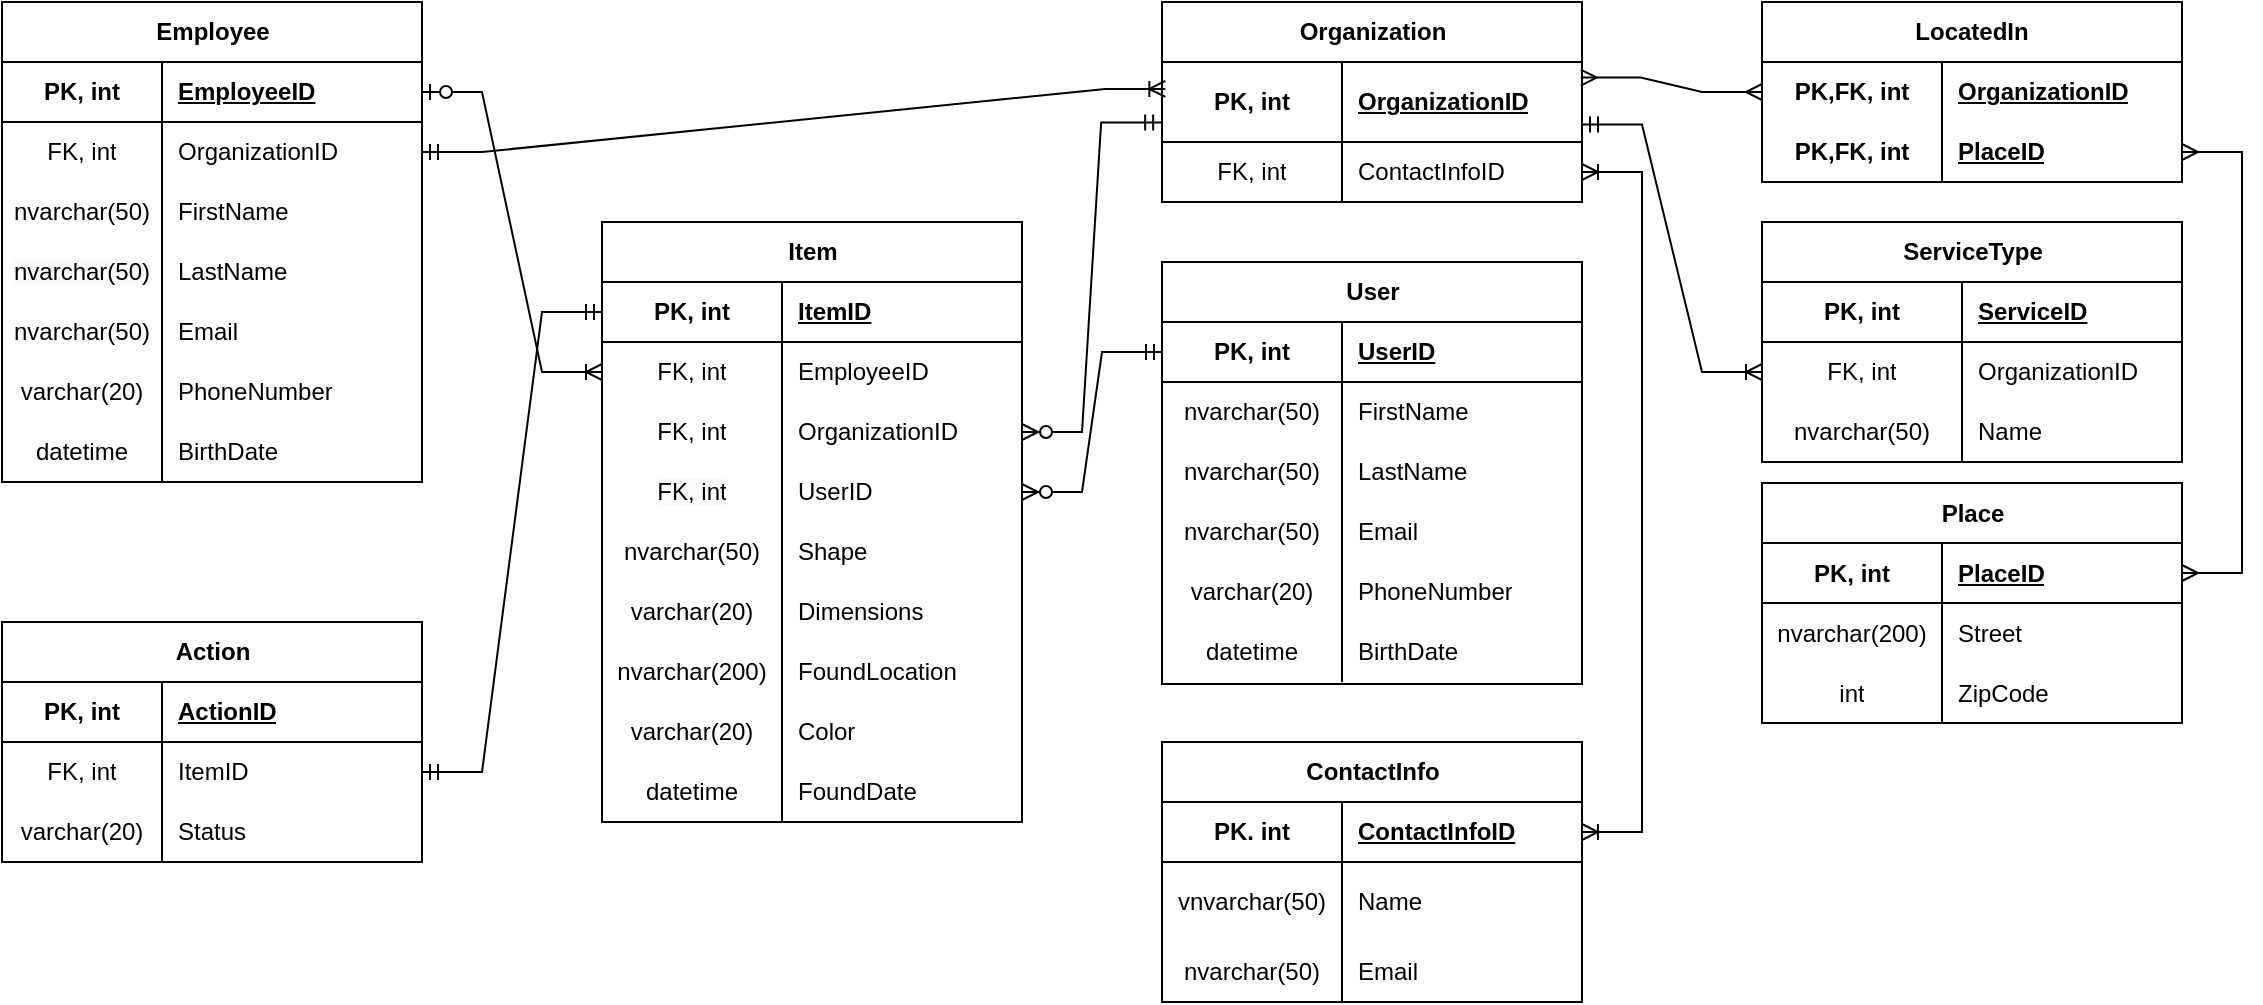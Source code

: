 <mxfile version="21.2.1" type="device">
  <diagram name="Page-1" id="Ue20mFvMjse9uV21sAbw">
    <mxGraphModel dx="1276" dy="614" grid="1" gridSize="10" guides="1" tooltips="1" connect="1" arrows="1" fold="1" page="1" pageScale="1" pageWidth="850" pageHeight="1100" math="0" shadow="0">
      <root>
        <mxCell id="0" />
        <mxCell id="1" parent="0" />
        <mxCell id="GK1M3SSGeQhj2WIBVa1E-157" value="Employee" style="shape=table;startSize=30;container=1;collapsible=1;childLayout=tableLayout;fixedRows=1;rowLines=0;fontStyle=1;align=center;resizeLast=1;html=1;" parent="1" vertex="1">
          <mxGeometry x="30" y="30" width="210" height="240" as="geometry" />
        </mxCell>
        <mxCell id="GK1M3SSGeQhj2WIBVa1E-158" value="" style="shape=tableRow;horizontal=0;startSize=0;swimlaneHead=0;swimlaneBody=0;fillColor=none;collapsible=0;dropTarget=0;points=[[0,0.5],[1,0.5]];portConstraint=eastwest;top=0;left=0;right=0;bottom=1;" parent="GK1M3SSGeQhj2WIBVa1E-157" vertex="1">
          <mxGeometry y="30" width="210" height="30" as="geometry" />
        </mxCell>
        <mxCell id="GK1M3SSGeQhj2WIBVa1E-159" value="PK, int" style="shape=partialRectangle;connectable=0;fillColor=none;top=0;left=0;bottom=0;right=0;fontStyle=1;overflow=hidden;whiteSpace=wrap;html=1;" parent="GK1M3SSGeQhj2WIBVa1E-158" vertex="1">
          <mxGeometry width="80" height="30" as="geometry">
            <mxRectangle width="80" height="30" as="alternateBounds" />
          </mxGeometry>
        </mxCell>
        <mxCell id="GK1M3SSGeQhj2WIBVa1E-160" value="EmployeeID" style="shape=partialRectangle;connectable=0;fillColor=none;top=0;left=0;bottom=0;right=0;align=left;spacingLeft=6;fontStyle=5;overflow=hidden;whiteSpace=wrap;html=1;" parent="GK1M3SSGeQhj2WIBVa1E-158" vertex="1">
          <mxGeometry x="80" width="130" height="30" as="geometry">
            <mxRectangle width="130" height="30" as="alternateBounds" />
          </mxGeometry>
        </mxCell>
        <mxCell id="GK1M3SSGeQhj2WIBVa1E-161" value="" style="shape=tableRow;horizontal=0;startSize=0;swimlaneHead=0;swimlaneBody=0;fillColor=none;collapsible=0;dropTarget=0;points=[[0,0.5],[1,0.5]];portConstraint=eastwest;top=0;left=0;right=0;bottom=0;" parent="GK1M3SSGeQhj2WIBVa1E-157" vertex="1">
          <mxGeometry y="60" width="210" height="30" as="geometry" />
        </mxCell>
        <mxCell id="GK1M3SSGeQhj2WIBVa1E-162" value="FK, int" style="shape=partialRectangle;connectable=0;fillColor=none;top=0;left=0;bottom=0;right=0;editable=1;overflow=hidden;whiteSpace=wrap;html=1;" parent="GK1M3SSGeQhj2WIBVa1E-161" vertex="1">
          <mxGeometry width="80" height="30" as="geometry">
            <mxRectangle width="80" height="30" as="alternateBounds" />
          </mxGeometry>
        </mxCell>
        <mxCell id="GK1M3SSGeQhj2WIBVa1E-163" value="OrganizationID" style="shape=partialRectangle;connectable=0;fillColor=none;top=0;left=0;bottom=0;right=0;align=left;spacingLeft=6;overflow=hidden;whiteSpace=wrap;html=1;" parent="GK1M3SSGeQhj2WIBVa1E-161" vertex="1">
          <mxGeometry x="80" width="130" height="30" as="geometry">
            <mxRectangle width="130" height="30" as="alternateBounds" />
          </mxGeometry>
        </mxCell>
        <mxCell id="GK1M3SSGeQhj2WIBVa1E-164" value="" style="shape=tableRow;horizontal=0;startSize=0;swimlaneHead=0;swimlaneBody=0;fillColor=none;collapsible=0;dropTarget=0;points=[[0,0.5],[1,0.5]];portConstraint=eastwest;top=0;left=0;right=0;bottom=0;" parent="GK1M3SSGeQhj2WIBVa1E-157" vertex="1">
          <mxGeometry y="90" width="210" height="30" as="geometry" />
        </mxCell>
        <mxCell id="GK1M3SSGeQhj2WIBVa1E-165" value="nvarchar(50)" style="shape=partialRectangle;connectable=0;fillColor=none;top=0;left=0;bottom=0;right=0;editable=1;overflow=hidden;whiteSpace=wrap;html=1;" parent="GK1M3SSGeQhj2WIBVa1E-164" vertex="1">
          <mxGeometry width="80" height="30" as="geometry">
            <mxRectangle width="80" height="30" as="alternateBounds" />
          </mxGeometry>
        </mxCell>
        <mxCell id="GK1M3SSGeQhj2WIBVa1E-166" value="FirstName" style="shape=partialRectangle;connectable=0;fillColor=none;top=0;left=0;bottom=0;right=0;align=left;spacingLeft=6;overflow=hidden;whiteSpace=wrap;html=1;" parent="GK1M3SSGeQhj2WIBVa1E-164" vertex="1">
          <mxGeometry x="80" width="130" height="30" as="geometry">
            <mxRectangle width="130" height="30" as="alternateBounds" />
          </mxGeometry>
        </mxCell>
        <mxCell id="GK1M3SSGeQhj2WIBVa1E-167" value="" style="shape=tableRow;horizontal=0;startSize=0;swimlaneHead=0;swimlaneBody=0;fillColor=none;collapsible=0;dropTarget=0;points=[[0,0.5],[1,0.5]];portConstraint=eastwest;top=0;left=0;right=0;bottom=0;" parent="GK1M3SSGeQhj2WIBVa1E-157" vertex="1">
          <mxGeometry y="120" width="210" height="30" as="geometry" />
        </mxCell>
        <mxCell id="GK1M3SSGeQhj2WIBVa1E-168" value="&lt;span style=&quot;color: rgb(0, 0, 0); font-family: Helvetica; font-size: 12px; font-style: normal; font-variant-ligatures: normal; font-variant-caps: normal; font-weight: 400; letter-spacing: normal; orphans: 2; text-align: center; text-indent: 0px; text-transform: none; widows: 2; word-spacing: 0px; -webkit-text-stroke-width: 0px; background-color: rgb(251, 251, 251); text-decoration-thickness: initial; text-decoration-style: initial; text-decoration-color: initial; float: none; display: inline !important;&quot;&gt;nvarchar(50)&lt;/span&gt;&lt;br&gt;" style="shape=partialRectangle;connectable=0;fillColor=none;top=0;left=0;bottom=0;right=0;editable=1;overflow=hidden;whiteSpace=wrap;html=1;" parent="GK1M3SSGeQhj2WIBVa1E-167" vertex="1">
          <mxGeometry width="80" height="30" as="geometry">
            <mxRectangle width="80" height="30" as="alternateBounds" />
          </mxGeometry>
        </mxCell>
        <mxCell id="GK1M3SSGeQhj2WIBVa1E-169" value="LastName" style="shape=partialRectangle;connectable=0;fillColor=none;top=0;left=0;bottom=0;right=0;align=left;spacingLeft=6;overflow=hidden;whiteSpace=wrap;html=1;" parent="GK1M3SSGeQhj2WIBVa1E-167" vertex="1">
          <mxGeometry x="80" width="130" height="30" as="geometry">
            <mxRectangle width="130" height="30" as="alternateBounds" />
          </mxGeometry>
        </mxCell>
        <mxCell id="GK1M3SSGeQhj2WIBVa1E-170" style="shape=tableRow;horizontal=0;startSize=0;swimlaneHead=0;swimlaneBody=0;fillColor=none;collapsible=0;dropTarget=0;points=[[0,0.5],[1,0.5]];portConstraint=eastwest;top=0;left=0;right=0;bottom=0;" parent="GK1M3SSGeQhj2WIBVa1E-157" vertex="1">
          <mxGeometry y="150" width="210" height="30" as="geometry" />
        </mxCell>
        <mxCell id="GK1M3SSGeQhj2WIBVa1E-171" value="nvarchar(50)" style="shape=partialRectangle;connectable=0;fillColor=none;top=0;left=0;bottom=0;right=0;editable=1;overflow=hidden;whiteSpace=wrap;html=1;" parent="GK1M3SSGeQhj2WIBVa1E-170" vertex="1">
          <mxGeometry width="80" height="30" as="geometry">
            <mxRectangle width="80" height="30" as="alternateBounds" />
          </mxGeometry>
        </mxCell>
        <mxCell id="GK1M3SSGeQhj2WIBVa1E-172" value="Email" style="shape=partialRectangle;connectable=0;fillColor=none;top=0;left=0;bottom=0;right=0;align=left;spacingLeft=6;overflow=hidden;whiteSpace=wrap;html=1;" parent="GK1M3SSGeQhj2WIBVa1E-170" vertex="1">
          <mxGeometry x="80" width="130" height="30" as="geometry">
            <mxRectangle width="130" height="30" as="alternateBounds" />
          </mxGeometry>
        </mxCell>
        <mxCell id="GK1M3SSGeQhj2WIBVa1E-174" style="shape=tableRow;horizontal=0;startSize=0;swimlaneHead=0;swimlaneBody=0;fillColor=none;collapsible=0;dropTarget=0;points=[[0,0.5],[1,0.5]];portConstraint=eastwest;top=0;left=0;right=0;bottom=0;" parent="GK1M3SSGeQhj2WIBVa1E-157" vertex="1">
          <mxGeometry y="180" width="210" height="30" as="geometry" />
        </mxCell>
        <mxCell id="GK1M3SSGeQhj2WIBVa1E-175" value="varchar(20)" style="shape=partialRectangle;connectable=0;fillColor=none;top=0;left=0;bottom=0;right=0;editable=1;overflow=hidden;whiteSpace=wrap;html=1;" parent="GK1M3SSGeQhj2WIBVa1E-174" vertex="1">
          <mxGeometry width="80" height="30" as="geometry">
            <mxRectangle width="80" height="30" as="alternateBounds" />
          </mxGeometry>
        </mxCell>
        <mxCell id="GK1M3SSGeQhj2WIBVa1E-176" value="PhoneNumber" style="shape=partialRectangle;connectable=0;fillColor=none;top=0;left=0;bottom=0;right=0;align=left;spacingLeft=6;overflow=hidden;whiteSpace=wrap;html=1;" parent="GK1M3SSGeQhj2WIBVa1E-174" vertex="1">
          <mxGeometry x="80" width="130" height="30" as="geometry">
            <mxRectangle width="130" height="30" as="alternateBounds" />
          </mxGeometry>
        </mxCell>
        <mxCell id="GK1M3SSGeQhj2WIBVa1E-177" style="shape=tableRow;horizontal=0;startSize=0;swimlaneHead=0;swimlaneBody=0;fillColor=none;collapsible=0;dropTarget=0;points=[[0,0.5],[1,0.5]];portConstraint=eastwest;top=0;left=0;right=0;bottom=0;" parent="GK1M3SSGeQhj2WIBVa1E-157" vertex="1">
          <mxGeometry y="210" width="210" height="30" as="geometry" />
        </mxCell>
        <mxCell id="GK1M3SSGeQhj2WIBVa1E-178" value="datetime" style="shape=partialRectangle;connectable=0;fillColor=none;top=0;left=0;bottom=0;right=0;editable=1;overflow=hidden;whiteSpace=wrap;html=1;" parent="GK1M3SSGeQhj2WIBVa1E-177" vertex="1">
          <mxGeometry width="80" height="30" as="geometry">
            <mxRectangle width="80" height="30" as="alternateBounds" />
          </mxGeometry>
        </mxCell>
        <mxCell id="GK1M3SSGeQhj2WIBVa1E-179" value="BirthDate" style="shape=partialRectangle;connectable=0;fillColor=none;top=0;left=0;bottom=0;right=0;align=left;spacingLeft=6;overflow=hidden;whiteSpace=wrap;html=1;" parent="GK1M3SSGeQhj2WIBVa1E-177" vertex="1">
          <mxGeometry x="80" width="130" height="30" as="geometry">
            <mxRectangle width="130" height="30" as="alternateBounds" />
          </mxGeometry>
        </mxCell>
        <mxCell id="GK1M3SSGeQhj2WIBVa1E-183" value="Item" style="shape=table;startSize=30;container=1;collapsible=1;childLayout=tableLayout;fixedRows=1;rowLines=0;fontStyle=1;align=center;resizeLast=1;html=1;" parent="1" vertex="1">
          <mxGeometry x="330" y="140" width="210" height="300" as="geometry" />
        </mxCell>
        <mxCell id="GK1M3SSGeQhj2WIBVa1E-184" value="" style="shape=tableRow;horizontal=0;startSize=0;swimlaneHead=0;swimlaneBody=0;fillColor=none;collapsible=0;dropTarget=0;points=[[0,0.5],[1,0.5]];portConstraint=eastwest;top=0;left=0;right=0;bottom=1;" parent="GK1M3SSGeQhj2WIBVa1E-183" vertex="1">
          <mxGeometry y="30" width="210" height="30" as="geometry" />
        </mxCell>
        <mxCell id="GK1M3SSGeQhj2WIBVa1E-185" value="PK, int" style="shape=partialRectangle;connectable=0;fillColor=none;top=0;left=0;bottom=0;right=0;fontStyle=1;overflow=hidden;whiteSpace=wrap;html=1;" parent="GK1M3SSGeQhj2WIBVa1E-184" vertex="1">
          <mxGeometry width="90.0" height="30" as="geometry">
            <mxRectangle width="90.0" height="30" as="alternateBounds" />
          </mxGeometry>
        </mxCell>
        <mxCell id="GK1M3SSGeQhj2WIBVa1E-186" value="ItemID" style="shape=partialRectangle;connectable=0;fillColor=none;top=0;left=0;bottom=0;right=0;align=left;spacingLeft=6;fontStyle=5;overflow=hidden;whiteSpace=wrap;html=1;" parent="GK1M3SSGeQhj2WIBVa1E-184" vertex="1">
          <mxGeometry x="90.0" width="120.0" height="30" as="geometry">
            <mxRectangle width="120.0" height="30" as="alternateBounds" />
          </mxGeometry>
        </mxCell>
        <mxCell id="GK1M3SSGeQhj2WIBVa1E-187" value="" style="shape=tableRow;horizontal=0;startSize=0;swimlaneHead=0;swimlaneBody=0;fillColor=none;collapsible=0;dropTarget=0;points=[[0,0.5],[1,0.5]];portConstraint=eastwest;top=0;left=0;right=0;bottom=0;" parent="GK1M3SSGeQhj2WIBVa1E-183" vertex="1">
          <mxGeometry y="60" width="210" height="30" as="geometry" />
        </mxCell>
        <mxCell id="GK1M3SSGeQhj2WIBVa1E-188" value="FK, int" style="shape=partialRectangle;connectable=0;fillColor=none;top=0;left=0;bottom=0;right=0;editable=1;overflow=hidden;whiteSpace=wrap;html=1;" parent="GK1M3SSGeQhj2WIBVa1E-187" vertex="1">
          <mxGeometry width="90.0" height="30" as="geometry">
            <mxRectangle width="90.0" height="30" as="alternateBounds" />
          </mxGeometry>
        </mxCell>
        <mxCell id="GK1M3SSGeQhj2WIBVa1E-189" value="EmployeeID" style="shape=partialRectangle;connectable=0;fillColor=none;top=0;left=0;bottom=0;right=0;align=left;spacingLeft=6;overflow=hidden;whiteSpace=wrap;html=1;" parent="GK1M3SSGeQhj2WIBVa1E-187" vertex="1">
          <mxGeometry x="90.0" width="120.0" height="30" as="geometry">
            <mxRectangle width="120.0" height="30" as="alternateBounds" />
          </mxGeometry>
        </mxCell>
        <mxCell id="GK1M3SSGeQhj2WIBVa1E-190" value="" style="shape=tableRow;horizontal=0;startSize=0;swimlaneHead=0;swimlaneBody=0;fillColor=none;collapsible=0;dropTarget=0;points=[[0,0.5],[1,0.5]];portConstraint=eastwest;top=0;left=0;right=0;bottom=0;" parent="GK1M3SSGeQhj2WIBVa1E-183" vertex="1">
          <mxGeometry y="90" width="210" height="30" as="geometry" />
        </mxCell>
        <mxCell id="GK1M3SSGeQhj2WIBVa1E-191" value="FK, int" style="shape=partialRectangle;connectable=0;fillColor=none;top=0;left=0;bottom=0;right=0;editable=1;overflow=hidden;whiteSpace=wrap;html=1;" parent="GK1M3SSGeQhj2WIBVa1E-190" vertex="1">
          <mxGeometry width="90.0" height="30" as="geometry">
            <mxRectangle width="90.0" height="30" as="alternateBounds" />
          </mxGeometry>
        </mxCell>
        <mxCell id="GK1M3SSGeQhj2WIBVa1E-192" value="OrganizationID" style="shape=partialRectangle;connectable=0;fillColor=none;top=0;left=0;bottom=0;right=0;align=left;spacingLeft=6;overflow=hidden;whiteSpace=wrap;html=1;" parent="GK1M3SSGeQhj2WIBVa1E-190" vertex="1">
          <mxGeometry x="90.0" width="120.0" height="30" as="geometry">
            <mxRectangle width="120.0" height="30" as="alternateBounds" />
          </mxGeometry>
        </mxCell>
        <mxCell id="GK1M3SSGeQhj2WIBVa1E-193" value="" style="shape=tableRow;horizontal=0;startSize=0;swimlaneHead=0;swimlaneBody=0;fillColor=none;collapsible=0;dropTarget=0;points=[[0,0.5],[1,0.5]];portConstraint=eastwest;top=0;left=0;right=0;bottom=0;" parent="GK1M3SSGeQhj2WIBVa1E-183" vertex="1">
          <mxGeometry y="120" width="210" height="30" as="geometry" />
        </mxCell>
        <mxCell id="GK1M3SSGeQhj2WIBVa1E-194" value="&lt;span style=&quot;color: rgb(0, 0, 0); font-family: Helvetica; font-size: 12px; font-style: normal; font-variant-ligatures: normal; font-variant-caps: normal; font-weight: 400; letter-spacing: normal; orphans: 2; text-align: center; text-indent: 0px; text-transform: none; widows: 2; word-spacing: 0px; -webkit-text-stroke-width: 0px; background-color: rgb(251, 251, 251); text-decoration-thickness: initial; text-decoration-style: initial; text-decoration-color: initial; float: none; display: inline !important;&quot;&gt;FK, int&lt;/span&gt;" style="shape=partialRectangle;connectable=0;fillColor=none;top=0;left=0;bottom=0;right=0;editable=1;overflow=hidden;whiteSpace=wrap;html=1;" parent="GK1M3SSGeQhj2WIBVa1E-193" vertex="1">
          <mxGeometry width="90.0" height="30" as="geometry">
            <mxRectangle width="90.0" height="30" as="alternateBounds" />
          </mxGeometry>
        </mxCell>
        <mxCell id="GK1M3SSGeQhj2WIBVa1E-195" value="UserID" style="shape=partialRectangle;connectable=0;fillColor=none;top=0;left=0;bottom=0;right=0;align=left;spacingLeft=6;overflow=hidden;whiteSpace=wrap;html=1;" parent="GK1M3SSGeQhj2WIBVa1E-193" vertex="1">
          <mxGeometry x="90.0" width="120.0" height="30" as="geometry">
            <mxRectangle width="120.0" height="30" as="alternateBounds" />
          </mxGeometry>
        </mxCell>
        <mxCell id="GK1M3SSGeQhj2WIBVa1E-196" style="shape=tableRow;horizontal=0;startSize=0;swimlaneHead=0;swimlaneBody=0;fillColor=none;collapsible=0;dropTarget=0;points=[[0,0.5],[1,0.5]];portConstraint=eastwest;top=0;left=0;right=0;bottom=0;" parent="GK1M3SSGeQhj2WIBVa1E-183" vertex="1">
          <mxGeometry y="150" width="210" height="30" as="geometry" />
        </mxCell>
        <mxCell id="GK1M3SSGeQhj2WIBVa1E-197" value="nvarchar(50)" style="shape=partialRectangle;connectable=0;fillColor=none;top=0;left=0;bottom=0;right=0;editable=1;overflow=hidden;whiteSpace=wrap;html=1;" parent="GK1M3SSGeQhj2WIBVa1E-196" vertex="1">
          <mxGeometry width="90.0" height="30" as="geometry">
            <mxRectangle width="90.0" height="30" as="alternateBounds" />
          </mxGeometry>
        </mxCell>
        <mxCell id="GK1M3SSGeQhj2WIBVa1E-198" value="Shape" style="shape=partialRectangle;connectable=0;fillColor=none;top=0;left=0;bottom=0;right=0;align=left;spacingLeft=6;overflow=hidden;whiteSpace=wrap;html=1;" parent="GK1M3SSGeQhj2WIBVa1E-196" vertex="1">
          <mxGeometry x="90.0" width="120.0" height="30" as="geometry">
            <mxRectangle width="120.0" height="30" as="alternateBounds" />
          </mxGeometry>
        </mxCell>
        <mxCell id="GK1M3SSGeQhj2WIBVa1E-199" style="shape=tableRow;horizontal=0;startSize=0;swimlaneHead=0;swimlaneBody=0;fillColor=none;collapsible=0;dropTarget=0;points=[[0,0.5],[1,0.5]];portConstraint=eastwest;top=0;left=0;right=0;bottom=0;" parent="GK1M3SSGeQhj2WIBVa1E-183" vertex="1">
          <mxGeometry y="180" width="210" height="30" as="geometry" />
        </mxCell>
        <mxCell id="GK1M3SSGeQhj2WIBVa1E-200" value="varchar(20)" style="shape=partialRectangle;connectable=0;fillColor=none;top=0;left=0;bottom=0;right=0;editable=1;overflow=hidden;whiteSpace=wrap;html=1;" parent="GK1M3SSGeQhj2WIBVa1E-199" vertex="1">
          <mxGeometry width="90.0" height="30" as="geometry">
            <mxRectangle width="90.0" height="30" as="alternateBounds" />
          </mxGeometry>
        </mxCell>
        <mxCell id="GK1M3SSGeQhj2WIBVa1E-201" value="Dimensions" style="shape=partialRectangle;connectable=0;fillColor=none;top=0;left=0;bottom=0;right=0;align=left;spacingLeft=6;overflow=hidden;whiteSpace=wrap;html=1;" parent="GK1M3SSGeQhj2WIBVa1E-199" vertex="1">
          <mxGeometry x="90.0" width="120.0" height="30" as="geometry">
            <mxRectangle width="120.0" height="30" as="alternateBounds" />
          </mxGeometry>
        </mxCell>
        <mxCell id="GK1M3SSGeQhj2WIBVa1E-202" style="shape=tableRow;horizontal=0;startSize=0;swimlaneHead=0;swimlaneBody=0;fillColor=none;collapsible=0;dropTarget=0;points=[[0,0.5],[1,0.5]];portConstraint=eastwest;top=0;left=0;right=0;bottom=0;" parent="GK1M3SSGeQhj2WIBVa1E-183" vertex="1">
          <mxGeometry y="210" width="210" height="30" as="geometry" />
        </mxCell>
        <mxCell id="GK1M3SSGeQhj2WIBVa1E-203" value="nvarchar(200)" style="shape=partialRectangle;connectable=0;fillColor=none;top=0;left=0;bottom=0;right=0;editable=1;overflow=hidden;whiteSpace=wrap;html=1;" parent="GK1M3SSGeQhj2WIBVa1E-202" vertex="1">
          <mxGeometry width="90.0" height="30" as="geometry">
            <mxRectangle width="90.0" height="30" as="alternateBounds" />
          </mxGeometry>
        </mxCell>
        <mxCell id="GK1M3SSGeQhj2WIBVa1E-204" value="FoundLocation" style="shape=partialRectangle;connectable=0;fillColor=none;top=0;left=0;bottom=0;right=0;align=left;spacingLeft=6;overflow=hidden;whiteSpace=wrap;html=1;" parent="GK1M3SSGeQhj2WIBVa1E-202" vertex="1">
          <mxGeometry x="90.0" width="120.0" height="30" as="geometry">
            <mxRectangle width="120.0" height="30" as="alternateBounds" />
          </mxGeometry>
        </mxCell>
        <mxCell id="GK1M3SSGeQhj2WIBVa1E-205" style="shape=tableRow;horizontal=0;startSize=0;swimlaneHead=0;swimlaneBody=0;fillColor=none;collapsible=0;dropTarget=0;points=[[0,0.5],[1,0.5]];portConstraint=eastwest;top=0;left=0;right=0;bottom=0;" parent="GK1M3SSGeQhj2WIBVa1E-183" vertex="1">
          <mxGeometry y="240" width="210" height="30" as="geometry" />
        </mxCell>
        <mxCell id="GK1M3SSGeQhj2WIBVa1E-206" value="varchar(20)" style="shape=partialRectangle;connectable=0;fillColor=none;top=0;left=0;bottom=0;right=0;editable=1;overflow=hidden;whiteSpace=wrap;html=1;" parent="GK1M3SSGeQhj2WIBVa1E-205" vertex="1">
          <mxGeometry width="90.0" height="30" as="geometry">
            <mxRectangle width="90.0" height="30" as="alternateBounds" />
          </mxGeometry>
        </mxCell>
        <mxCell id="GK1M3SSGeQhj2WIBVa1E-207" value="Color" style="shape=partialRectangle;connectable=0;fillColor=none;top=0;left=0;bottom=0;right=0;align=left;spacingLeft=6;overflow=hidden;whiteSpace=wrap;html=1;" parent="GK1M3SSGeQhj2WIBVa1E-205" vertex="1">
          <mxGeometry x="90.0" width="120.0" height="30" as="geometry">
            <mxRectangle width="120.0" height="30" as="alternateBounds" />
          </mxGeometry>
        </mxCell>
        <mxCell id="GK1M3SSGeQhj2WIBVa1E-209" style="shape=tableRow;horizontal=0;startSize=0;swimlaneHead=0;swimlaneBody=0;fillColor=none;collapsible=0;dropTarget=0;points=[[0,0.5],[1,0.5]];portConstraint=eastwest;top=0;left=0;right=0;bottom=0;" parent="GK1M3SSGeQhj2WIBVa1E-183" vertex="1">
          <mxGeometry y="270" width="210" height="30" as="geometry" />
        </mxCell>
        <mxCell id="GK1M3SSGeQhj2WIBVa1E-210" value="datetime" style="shape=partialRectangle;connectable=0;fillColor=none;top=0;left=0;bottom=0;right=0;editable=1;overflow=hidden;whiteSpace=wrap;html=1;" parent="GK1M3SSGeQhj2WIBVa1E-209" vertex="1">
          <mxGeometry width="90.0" height="30" as="geometry">
            <mxRectangle width="90.0" height="30" as="alternateBounds" />
          </mxGeometry>
        </mxCell>
        <mxCell id="GK1M3SSGeQhj2WIBVa1E-211" value="FoundDate" style="shape=partialRectangle;connectable=0;fillColor=none;top=0;left=0;bottom=0;right=0;align=left;spacingLeft=6;overflow=hidden;whiteSpace=wrap;html=1;" parent="GK1M3SSGeQhj2WIBVa1E-209" vertex="1">
          <mxGeometry x="90.0" width="120.0" height="30" as="geometry">
            <mxRectangle width="120.0" height="30" as="alternateBounds" />
          </mxGeometry>
        </mxCell>
        <mxCell id="GK1M3SSGeQhj2WIBVa1E-208" value="" style="edgeStyle=entityRelationEdgeStyle;fontSize=12;html=1;endArrow=ERoneToMany;startArrow=ERzeroToOne;rounded=0;" parent="1" source="GK1M3SSGeQhj2WIBVa1E-158" target="GK1M3SSGeQhj2WIBVa1E-187" edge="1">
          <mxGeometry width="100" height="100" relative="1" as="geometry">
            <mxPoint x="220" y="-115" as="sourcePoint" />
            <mxPoint x="325" y="50" as="targetPoint" />
          </mxGeometry>
        </mxCell>
        <mxCell id="GK1M3SSGeQhj2WIBVa1E-230" value="Action" style="shape=table;startSize=30;container=1;collapsible=1;childLayout=tableLayout;fixedRows=1;rowLines=0;fontStyle=1;align=center;resizeLast=1;html=1;" parent="1" vertex="1">
          <mxGeometry x="30" y="340" width="210" height="120" as="geometry" />
        </mxCell>
        <mxCell id="GK1M3SSGeQhj2WIBVa1E-231" value="" style="shape=tableRow;horizontal=0;startSize=0;swimlaneHead=0;swimlaneBody=0;fillColor=none;collapsible=0;dropTarget=0;points=[[0,0.5],[1,0.5]];portConstraint=eastwest;top=0;left=0;right=0;bottom=1;" parent="GK1M3SSGeQhj2WIBVa1E-230" vertex="1">
          <mxGeometry y="30" width="210" height="30" as="geometry" />
        </mxCell>
        <mxCell id="GK1M3SSGeQhj2WIBVa1E-232" value="PK, int" style="shape=partialRectangle;connectable=0;fillColor=none;top=0;left=0;bottom=0;right=0;fontStyle=1;overflow=hidden;whiteSpace=wrap;html=1;" parent="GK1M3SSGeQhj2WIBVa1E-231" vertex="1">
          <mxGeometry width="80" height="30" as="geometry">
            <mxRectangle width="80" height="30" as="alternateBounds" />
          </mxGeometry>
        </mxCell>
        <mxCell id="GK1M3SSGeQhj2WIBVa1E-233" value="ActionID" style="shape=partialRectangle;connectable=0;fillColor=none;top=0;left=0;bottom=0;right=0;align=left;spacingLeft=6;fontStyle=5;overflow=hidden;whiteSpace=wrap;html=1;" parent="GK1M3SSGeQhj2WIBVa1E-231" vertex="1">
          <mxGeometry x="80" width="130" height="30" as="geometry">
            <mxRectangle width="130" height="30" as="alternateBounds" />
          </mxGeometry>
        </mxCell>
        <mxCell id="GK1M3SSGeQhj2WIBVa1E-234" value="" style="shape=tableRow;horizontal=0;startSize=0;swimlaneHead=0;swimlaneBody=0;fillColor=none;collapsible=0;dropTarget=0;points=[[0,0.5],[1,0.5]];portConstraint=eastwest;top=0;left=0;right=0;bottom=0;" parent="GK1M3SSGeQhj2WIBVa1E-230" vertex="1">
          <mxGeometry y="60" width="210" height="30" as="geometry" />
        </mxCell>
        <mxCell id="GK1M3SSGeQhj2WIBVa1E-235" value="FK, int" style="shape=partialRectangle;connectable=0;fillColor=none;top=0;left=0;bottom=0;right=0;editable=1;overflow=hidden;whiteSpace=wrap;html=1;" parent="GK1M3SSGeQhj2WIBVa1E-234" vertex="1">
          <mxGeometry width="80" height="30" as="geometry">
            <mxRectangle width="80" height="30" as="alternateBounds" />
          </mxGeometry>
        </mxCell>
        <mxCell id="GK1M3SSGeQhj2WIBVa1E-236" value="ItemID" style="shape=partialRectangle;connectable=0;fillColor=none;top=0;left=0;bottom=0;right=0;align=left;spacingLeft=6;overflow=hidden;whiteSpace=wrap;html=1;" parent="GK1M3SSGeQhj2WIBVa1E-234" vertex="1">
          <mxGeometry x="80" width="130" height="30" as="geometry">
            <mxRectangle width="130" height="30" as="alternateBounds" />
          </mxGeometry>
        </mxCell>
        <mxCell id="GK1M3SSGeQhj2WIBVa1E-237" value="" style="shape=tableRow;horizontal=0;startSize=0;swimlaneHead=0;swimlaneBody=0;fillColor=none;collapsible=0;dropTarget=0;points=[[0,0.5],[1,0.5]];portConstraint=eastwest;top=0;left=0;right=0;bottom=0;" parent="GK1M3SSGeQhj2WIBVa1E-230" vertex="1">
          <mxGeometry y="90" width="210" height="30" as="geometry" />
        </mxCell>
        <mxCell id="GK1M3SSGeQhj2WIBVa1E-238" value="varchar(20)" style="shape=partialRectangle;connectable=0;fillColor=none;top=0;left=0;bottom=0;right=0;editable=1;overflow=hidden;whiteSpace=wrap;html=1;" parent="GK1M3SSGeQhj2WIBVa1E-237" vertex="1">
          <mxGeometry width="80" height="30" as="geometry">
            <mxRectangle width="80" height="30" as="alternateBounds" />
          </mxGeometry>
        </mxCell>
        <mxCell id="GK1M3SSGeQhj2WIBVa1E-239" value="Status" style="shape=partialRectangle;connectable=0;fillColor=none;top=0;left=0;bottom=0;right=0;align=left;spacingLeft=6;overflow=hidden;whiteSpace=wrap;html=1;" parent="GK1M3SSGeQhj2WIBVa1E-237" vertex="1">
          <mxGeometry x="80" width="130" height="30" as="geometry">
            <mxRectangle width="130" height="30" as="alternateBounds" />
          </mxGeometry>
        </mxCell>
        <mxCell id="GK1M3SSGeQhj2WIBVa1E-255" value="" style="edgeStyle=entityRelationEdgeStyle;fontSize=12;html=1;endArrow=ERmandOne;startArrow=ERmandOne;rounded=0;" parent="1" source="GK1M3SSGeQhj2WIBVa1E-234" target="GK1M3SSGeQhj2WIBVa1E-184" edge="1">
          <mxGeometry width="100" height="100" relative="1" as="geometry">
            <mxPoint x="550" y="293" as="sourcePoint" />
            <mxPoint x="655" y="127" as="targetPoint" />
          </mxGeometry>
        </mxCell>
        <mxCell id="GK1M3SSGeQhj2WIBVa1E-256" value="Organization" style="shape=table;startSize=30;container=1;collapsible=1;childLayout=tableLayout;fixedRows=1;rowLines=0;fontStyle=1;align=center;resizeLast=1;html=1;" parent="1" vertex="1">
          <mxGeometry x="610" y="30" width="210" height="100" as="geometry" />
        </mxCell>
        <mxCell id="GK1M3SSGeQhj2WIBVa1E-257" value="" style="shape=tableRow;horizontal=0;startSize=0;swimlaneHead=0;swimlaneBody=0;fillColor=none;collapsible=0;dropTarget=0;points=[[0,0.5],[1,0.5]];portConstraint=eastwest;top=0;left=0;right=0;bottom=1;" parent="GK1M3SSGeQhj2WIBVa1E-256" vertex="1">
          <mxGeometry y="30" width="210" height="40" as="geometry" />
        </mxCell>
        <mxCell id="GK1M3SSGeQhj2WIBVa1E-258" value="PK, int" style="shape=partialRectangle;connectable=0;fillColor=none;top=0;left=0;bottom=0;right=0;fontStyle=1;overflow=hidden;whiteSpace=wrap;html=1;" parent="GK1M3SSGeQhj2WIBVa1E-257" vertex="1">
          <mxGeometry width="90.0" height="40" as="geometry">
            <mxRectangle width="90.0" height="40" as="alternateBounds" />
          </mxGeometry>
        </mxCell>
        <mxCell id="GK1M3SSGeQhj2WIBVa1E-259" value="OrganizationID" style="shape=partialRectangle;connectable=0;fillColor=none;top=0;left=0;bottom=0;right=0;align=left;spacingLeft=6;fontStyle=5;overflow=hidden;whiteSpace=wrap;html=1;" parent="GK1M3SSGeQhj2WIBVa1E-257" vertex="1">
          <mxGeometry x="90.0" width="120.0" height="40" as="geometry">
            <mxRectangle width="120.0" height="40" as="alternateBounds" />
          </mxGeometry>
        </mxCell>
        <mxCell id="GK1M3SSGeQhj2WIBVa1E-260" value="" style="shape=tableRow;horizontal=0;startSize=0;swimlaneHead=0;swimlaneBody=0;fillColor=none;collapsible=0;dropTarget=0;points=[[0,0.5],[1,0.5]];portConstraint=eastwest;top=0;left=0;right=0;bottom=0;" parent="GK1M3SSGeQhj2WIBVa1E-256" vertex="1">
          <mxGeometry y="70" width="210" height="30" as="geometry" />
        </mxCell>
        <mxCell id="GK1M3SSGeQhj2WIBVa1E-261" value="FK, int" style="shape=partialRectangle;connectable=0;fillColor=none;top=0;left=0;bottom=0;right=0;editable=1;overflow=hidden;whiteSpace=wrap;html=1;" parent="GK1M3SSGeQhj2WIBVa1E-260" vertex="1">
          <mxGeometry width="90.0" height="30" as="geometry">
            <mxRectangle width="90.0" height="30" as="alternateBounds" />
          </mxGeometry>
        </mxCell>
        <mxCell id="GK1M3SSGeQhj2WIBVa1E-262" value="ContactInfoID" style="shape=partialRectangle;connectable=0;fillColor=none;top=0;left=0;bottom=0;right=0;align=left;spacingLeft=6;overflow=hidden;whiteSpace=wrap;html=1;" parent="GK1M3SSGeQhj2WIBVa1E-260" vertex="1">
          <mxGeometry x="90.0" width="120.0" height="30" as="geometry">
            <mxRectangle width="120.0" height="30" as="alternateBounds" />
          </mxGeometry>
        </mxCell>
        <mxCell id="GK1M3SSGeQhj2WIBVa1E-269" value="" style="edgeStyle=entityRelationEdgeStyle;fontSize=12;html=1;endArrow=ERzeroToMany;startArrow=ERmandOne;rounded=0;exitX=-0.002;exitY=0.755;exitDx=0;exitDy=0;exitPerimeter=0;" parent="1" source="GK1M3SSGeQhj2WIBVa1E-257" target="GK1M3SSGeQhj2WIBVa1E-190" edge="1">
          <mxGeometry width="100" height="100" relative="1" as="geometry">
            <mxPoint x="873" y="-70" as="sourcePoint" />
            <mxPoint x="780" y="84" as="targetPoint" />
          </mxGeometry>
        </mxCell>
        <mxCell id="GK1M3SSGeQhj2WIBVa1E-270" value="" style="edgeStyle=entityRelationEdgeStyle;fontSize=12;html=1;endArrow=ERoneToMany;startArrow=ERmandOne;rounded=0;entryX=0.008;entryY=0.337;entryDx=0;entryDy=0;entryPerimeter=0;" parent="1" source="GK1M3SSGeQhj2WIBVa1E-161" target="GK1M3SSGeQhj2WIBVa1E-257" edge="1">
          <mxGeometry width="100" height="100" relative="1" as="geometry">
            <mxPoint x="160" y="-50" as="sourcePoint" />
            <mxPoint x="610" y="90" as="targetPoint" />
          </mxGeometry>
        </mxCell>
        <mxCell id="GK1M3SSGeQhj2WIBVa1E-271" value="User" style="shape=table;startSize=30;container=1;collapsible=1;childLayout=tableLayout;fixedRows=1;rowLines=0;fontStyle=1;align=center;resizeLast=1;html=1;" parent="1" vertex="1">
          <mxGeometry x="610" y="160" width="210" height="211" as="geometry" />
        </mxCell>
        <mxCell id="GK1M3SSGeQhj2WIBVa1E-272" value="" style="shape=tableRow;horizontal=0;startSize=0;swimlaneHead=0;swimlaneBody=0;fillColor=none;collapsible=0;dropTarget=0;points=[[0,0.5],[1,0.5]];portConstraint=eastwest;top=0;left=0;right=0;bottom=1;" parent="GK1M3SSGeQhj2WIBVa1E-271" vertex="1">
          <mxGeometry y="30" width="210" height="30" as="geometry" />
        </mxCell>
        <mxCell id="GK1M3SSGeQhj2WIBVa1E-273" value="PK, int" style="shape=partialRectangle;connectable=0;fillColor=none;top=0;left=0;bottom=0;right=0;fontStyle=1;overflow=hidden;whiteSpace=wrap;html=1;" parent="GK1M3SSGeQhj2WIBVa1E-272" vertex="1">
          <mxGeometry width="90" height="30" as="geometry">
            <mxRectangle width="90" height="30" as="alternateBounds" />
          </mxGeometry>
        </mxCell>
        <mxCell id="GK1M3SSGeQhj2WIBVa1E-274" value="UserID" style="shape=partialRectangle;connectable=0;fillColor=none;top=0;left=0;bottom=0;right=0;align=left;spacingLeft=6;fontStyle=5;overflow=hidden;whiteSpace=wrap;html=1;" parent="GK1M3SSGeQhj2WIBVa1E-272" vertex="1">
          <mxGeometry x="90" width="120" height="30" as="geometry">
            <mxRectangle width="120" height="30" as="alternateBounds" />
          </mxGeometry>
        </mxCell>
        <mxCell id="GK1M3SSGeQhj2WIBVa1E-275" value="" style="shape=tableRow;horizontal=0;startSize=0;swimlaneHead=0;swimlaneBody=0;fillColor=none;collapsible=0;dropTarget=0;points=[[0,0.5],[1,0.5]];portConstraint=eastwest;top=0;left=0;right=0;bottom=0;" parent="GK1M3SSGeQhj2WIBVa1E-271" vertex="1">
          <mxGeometry y="60" width="210" height="30" as="geometry" />
        </mxCell>
        <mxCell id="GK1M3SSGeQhj2WIBVa1E-276" value="nvarchar(50)" style="shape=partialRectangle;connectable=0;fillColor=none;top=0;left=0;bottom=0;right=0;editable=1;overflow=hidden;whiteSpace=wrap;html=1;" parent="GK1M3SSGeQhj2WIBVa1E-275" vertex="1">
          <mxGeometry width="90" height="30" as="geometry">
            <mxRectangle width="90" height="30" as="alternateBounds" />
          </mxGeometry>
        </mxCell>
        <mxCell id="GK1M3SSGeQhj2WIBVa1E-277" value="FirstName" style="shape=partialRectangle;connectable=0;fillColor=none;top=0;left=0;bottom=0;right=0;align=left;spacingLeft=6;overflow=hidden;whiteSpace=wrap;html=1;" parent="GK1M3SSGeQhj2WIBVa1E-275" vertex="1">
          <mxGeometry x="90" width="120" height="30" as="geometry">
            <mxRectangle width="120" height="30" as="alternateBounds" />
          </mxGeometry>
        </mxCell>
        <mxCell id="GK1M3SSGeQhj2WIBVa1E-278" value="" style="shape=tableRow;horizontal=0;startSize=0;swimlaneHead=0;swimlaneBody=0;fillColor=none;collapsible=0;dropTarget=0;points=[[0,0.5],[1,0.5]];portConstraint=eastwest;top=0;left=0;right=0;bottom=0;" parent="GK1M3SSGeQhj2WIBVa1E-271" vertex="1">
          <mxGeometry y="90" width="210" height="30" as="geometry" />
        </mxCell>
        <mxCell id="GK1M3SSGeQhj2WIBVa1E-279" value="nvarchar(50)" style="shape=partialRectangle;connectable=0;fillColor=none;top=0;left=0;bottom=0;right=0;editable=1;overflow=hidden;whiteSpace=wrap;html=1;" parent="GK1M3SSGeQhj2WIBVa1E-278" vertex="1">
          <mxGeometry width="90" height="30" as="geometry">
            <mxRectangle width="90" height="30" as="alternateBounds" />
          </mxGeometry>
        </mxCell>
        <mxCell id="GK1M3SSGeQhj2WIBVa1E-280" value="LastName" style="shape=partialRectangle;connectable=0;fillColor=none;top=0;left=0;bottom=0;right=0;align=left;spacingLeft=6;overflow=hidden;whiteSpace=wrap;html=1;" parent="GK1M3SSGeQhj2WIBVa1E-278" vertex="1">
          <mxGeometry x="90" width="120" height="30" as="geometry">
            <mxRectangle width="120" height="30" as="alternateBounds" />
          </mxGeometry>
        </mxCell>
        <mxCell id="GK1M3SSGeQhj2WIBVa1E-281" value="" style="shape=tableRow;horizontal=0;startSize=0;swimlaneHead=0;swimlaneBody=0;fillColor=none;collapsible=0;dropTarget=0;points=[[0,0.5],[1,0.5]];portConstraint=eastwest;top=0;left=0;right=0;bottom=0;" parent="GK1M3SSGeQhj2WIBVa1E-271" vertex="1">
          <mxGeometry y="120" width="210" height="30" as="geometry" />
        </mxCell>
        <mxCell id="GK1M3SSGeQhj2WIBVa1E-282" value="nvarchar(50)" style="shape=partialRectangle;connectable=0;fillColor=none;top=0;left=0;bottom=0;right=0;editable=1;overflow=hidden;whiteSpace=wrap;html=1;" parent="GK1M3SSGeQhj2WIBVa1E-281" vertex="1">
          <mxGeometry width="90" height="30" as="geometry">
            <mxRectangle width="90" height="30" as="alternateBounds" />
          </mxGeometry>
        </mxCell>
        <mxCell id="GK1M3SSGeQhj2WIBVa1E-283" value="Email" style="shape=partialRectangle;connectable=0;fillColor=none;top=0;left=0;bottom=0;right=0;align=left;spacingLeft=6;overflow=hidden;whiteSpace=wrap;html=1;" parent="GK1M3SSGeQhj2WIBVa1E-281" vertex="1">
          <mxGeometry x="90" width="120" height="30" as="geometry">
            <mxRectangle width="120" height="30" as="alternateBounds" />
          </mxGeometry>
        </mxCell>
        <mxCell id="GK1M3SSGeQhj2WIBVa1E-284" value="" style="shape=tableRow;horizontal=0;startSize=0;swimlaneHead=0;swimlaneBody=0;fillColor=none;collapsible=0;dropTarget=0;points=[[0,0.5],[1,0.5]];portConstraint=eastwest;top=0;left=0;right=0;bottom=0;" parent="GK1M3SSGeQhj2WIBVa1E-271" vertex="1">
          <mxGeometry y="150" width="210" height="30" as="geometry" />
        </mxCell>
        <mxCell id="GK1M3SSGeQhj2WIBVa1E-285" value="varchar(20)" style="shape=partialRectangle;connectable=0;fillColor=none;top=0;left=0;bottom=0;right=0;editable=1;overflow=hidden;whiteSpace=wrap;html=1;" parent="GK1M3SSGeQhj2WIBVa1E-284" vertex="1">
          <mxGeometry width="90" height="30" as="geometry">
            <mxRectangle width="90" height="30" as="alternateBounds" />
          </mxGeometry>
        </mxCell>
        <mxCell id="GK1M3SSGeQhj2WIBVa1E-286" value="PhoneNumber" style="shape=partialRectangle;connectable=0;fillColor=none;top=0;left=0;bottom=0;right=0;align=left;spacingLeft=6;overflow=hidden;whiteSpace=wrap;html=1;" parent="GK1M3SSGeQhj2WIBVa1E-284" vertex="1">
          <mxGeometry x="90" width="120" height="30" as="geometry">
            <mxRectangle width="120" height="30" as="alternateBounds" />
          </mxGeometry>
        </mxCell>
        <mxCell id="GK1M3SSGeQhj2WIBVa1E-287" value="" style="shape=tableRow;horizontal=0;startSize=0;swimlaneHead=0;swimlaneBody=0;fillColor=none;collapsible=0;dropTarget=0;points=[[0,0.5],[1,0.5]];portConstraint=eastwest;top=0;left=0;right=0;bottom=0;" parent="GK1M3SSGeQhj2WIBVa1E-271" vertex="1">
          <mxGeometry y="180" width="210" height="30" as="geometry" />
        </mxCell>
        <mxCell id="GK1M3SSGeQhj2WIBVa1E-288" value="datetime" style="shape=partialRectangle;connectable=0;fillColor=none;top=0;left=0;bottom=0;right=0;editable=1;overflow=hidden;whiteSpace=wrap;html=1;" parent="GK1M3SSGeQhj2WIBVa1E-287" vertex="1">
          <mxGeometry width="90" height="30" as="geometry">
            <mxRectangle width="90" height="30" as="alternateBounds" />
          </mxGeometry>
        </mxCell>
        <mxCell id="GK1M3SSGeQhj2WIBVa1E-289" value="BirthDate" style="shape=partialRectangle;connectable=0;fillColor=none;top=0;left=0;bottom=0;right=0;align=left;spacingLeft=6;overflow=hidden;whiteSpace=wrap;html=1;" parent="GK1M3SSGeQhj2WIBVa1E-287" vertex="1">
          <mxGeometry x="90" width="120" height="30" as="geometry">
            <mxRectangle width="120" height="30" as="alternateBounds" />
          </mxGeometry>
        </mxCell>
        <mxCell id="GK1M3SSGeQhj2WIBVa1E-290" value="" style="edgeStyle=entityRelationEdgeStyle;fontSize=12;html=1;endArrow=ERzeroToMany;startArrow=ERmandOne;rounded=0;" parent="1" source="GK1M3SSGeQhj2WIBVa1E-272" target="GK1M3SSGeQhj2WIBVa1E-193" edge="1">
          <mxGeometry width="100" height="100" relative="1" as="geometry">
            <mxPoint x="510" y="50" as="sourcePoint" />
            <mxPoint x="415" y="60" as="targetPoint" />
          </mxGeometry>
        </mxCell>
        <mxCell id="GK1M3SSGeQhj2WIBVa1E-291" value="ContactInfo" style="shape=table;startSize=30;container=1;collapsible=1;childLayout=tableLayout;fixedRows=1;rowLines=0;fontStyle=1;align=center;resizeLast=1;html=1;" parent="1" vertex="1">
          <mxGeometry x="610" y="400" width="210" height="130" as="geometry" />
        </mxCell>
        <mxCell id="GK1M3SSGeQhj2WIBVa1E-292" value="" style="shape=tableRow;horizontal=0;startSize=0;swimlaneHead=0;swimlaneBody=0;fillColor=none;collapsible=0;dropTarget=0;points=[[0,0.5],[1,0.5]];portConstraint=eastwest;top=0;left=0;right=0;bottom=1;" parent="GK1M3SSGeQhj2WIBVa1E-291" vertex="1">
          <mxGeometry y="30" width="210" height="30" as="geometry" />
        </mxCell>
        <mxCell id="GK1M3SSGeQhj2WIBVa1E-293" value="PK. int" style="shape=partialRectangle;connectable=0;fillColor=none;top=0;left=0;bottom=0;right=0;fontStyle=1;overflow=hidden;whiteSpace=wrap;html=1;" parent="GK1M3SSGeQhj2WIBVa1E-292" vertex="1">
          <mxGeometry width="90" height="30" as="geometry">
            <mxRectangle width="90" height="30" as="alternateBounds" />
          </mxGeometry>
        </mxCell>
        <mxCell id="GK1M3SSGeQhj2WIBVa1E-294" value="ContactInfoID" style="shape=partialRectangle;connectable=0;fillColor=none;top=0;left=0;bottom=0;right=0;align=left;spacingLeft=6;fontStyle=5;overflow=hidden;whiteSpace=wrap;html=1;" parent="GK1M3SSGeQhj2WIBVa1E-292" vertex="1">
          <mxGeometry x="90" width="120" height="30" as="geometry">
            <mxRectangle width="120" height="30" as="alternateBounds" />
          </mxGeometry>
        </mxCell>
        <mxCell id="GK1M3SSGeQhj2WIBVa1E-295" value="" style="shape=tableRow;horizontal=0;startSize=0;swimlaneHead=0;swimlaneBody=0;fillColor=none;collapsible=0;dropTarget=0;points=[[0,0.5],[1,0.5]];portConstraint=eastwest;top=0;left=0;right=0;bottom=0;" parent="GK1M3SSGeQhj2WIBVa1E-291" vertex="1">
          <mxGeometry y="60" width="210" height="40" as="geometry" />
        </mxCell>
        <mxCell id="GK1M3SSGeQhj2WIBVa1E-296" value="vnvarchar(50)" style="shape=partialRectangle;connectable=0;fillColor=none;top=0;left=0;bottom=0;right=0;editable=1;overflow=hidden;whiteSpace=wrap;html=1;" parent="GK1M3SSGeQhj2WIBVa1E-295" vertex="1">
          <mxGeometry width="90" height="40" as="geometry">
            <mxRectangle width="90" height="40" as="alternateBounds" />
          </mxGeometry>
        </mxCell>
        <mxCell id="GK1M3SSGeQhj2WIBVa1E-297" value="Name" style="shape=partialRectangle;connectable=0;fillColor=none;top=0;left=0;bottom=0;right=0;align=left;spacingLeft=6;overflow=hidden;whiteSpace=wrap;html=1;" parent="GK1M3SSGeQhj2WIBVa1E-295" vertex="1">
          <mxGeometry x="90" width="120" height="40" as="geometry">
            <mxRectangle width="120" height="40" as="alternateBounds" />
          </mxGeometry>
        </mxCell>
        <mxCell id="GK1M3SSGeQhj2WIBVa1E-298" value="" style="shape=tableRow;horizontal=0;startSize=0;swimlaneHead=0;swimlaneBody=0;fillColor=none;collapsible=0;dropTarget=0;points=[[0,0.5],[1,0.5]];portConstraint=eastwest;top=0;left=0;right=0;bottom=0;" parent="GK1M3SSGeQhj2WIBVa1E-291" vertex="1">
          <mxGeometry y="100" width="210" height="30" as="geometry" />
        </mxCell>
        <mxCell id="GK1M3SSGeQhj2WIBVa1E-299" value="nvarchar(50)" style="shape=partialRectangle;connectable=0;fillColor=none;top=0;left=0;bottom=0;right=0;editable=1;overflow=hidden;whiteSpace=wrap;html=1;" parent="GK1M3SSGeQhj2WIBVa1E-298" vertex="1">
          <mxGeometry width="90" height="30" as="geometry">
            <mxRectangle width="90" height="30" as="alternateBounds" />
          </mxGeometry>
        </mxCell>
        <mxCell id="GK1M3SSGeQhj2WIBVa1E-300" value="Email" style="shape=partialRectangle;connectable=0;fillColor=none;top=0;left=0;bottom=0;right=0;align=left;spacingLeft=6;overflow=hidden;whiteSpace=wrap;html=1;" parent="GK1M3SSGeQhj2WIBVa1E-298" vertex="1">
          <mxGeometry x="90" width="120" height="30" as="geometry">
            <mxRectangle width="120" height="30" as="alternateBounds" />
          </mxGeometry>
        </mxCell>
        <mxCell id="GK1M3SSGeQhj2WIBVa1E-301" value="" style="edgeStyle=entityRelationEdgeStyle;fontSize=12;html=1;endArrow=ERoneToMany;startArrow=ERoneToMany;rounded=0;" parent="1" source="GK1M3SSGeQhj2WIBVa1E-292" target="GK1M3SSGeQhj2WIBVa1E-260" edge="1">
          <mxGeometry width="100" height="100" relative="1" as="geometry">
            <mxPoint x="1110" y="180" as="sourcePoint" />
            <mxPoint x="1110" y="-150" as="targetPoint" />
          </mxGeometry>
        </mxCell>
        <mxCell id="GK1M3SSGeQhj2WIBVa1E-302" value="LocatedIn" style="shape=table;startSize=30;container=1;collapsible=1;childLayout=tableLayout;fixedRows=1;rowLines=0;fontStyle=1;align=center;resizeLast=1;html=1;whiteSpace=wrap;" parent="1" vertex="1">
          <mxGeometry x="910" y="30" width="210" height="90" as="geometry" />
        </mxCell>
        <mxCell id="GK1M3SSGeQhj2WIBVa1E-303" value="" style="shape=tableRow;horizontal=0;startSize=0;swimlaneHead=0;swimlaneBody=0;fillColor=none;collapsible=0;dropTarget=0;points=[[0,0.5],[1,0.5]];portConstraint=eastwest;top=0;left=0;right=0;bottom=0;html=1;" parent="GK1M3SSGeQhj2WIBVa1E-302" vertex="1">
          <mxGeometry y="30" width="210" height="30" as="geometry" />
        </mxCell>
        <mxCell id="GK1M3SSGeQhj2WIBVa1E-304" value="PK,FK, int" style="shape=partialRectangle;connectable=0;fillColor=none;top=0;left=0;bottom=0;right=0;fontStyle=1;overflow=hidden;html=1;whiteSpace=wrap;" parent="GK1M3SSGeQhj2WIBVa1E-303" vertex="1">
          <mxGeometry width="90" height="30" as="geometry">
            <mxRectangle width="90" height="30" as="alternateBounds" />
          </mxGeometry>
        </mxCell>
        <mxCell id="GK1M3SSGeQhj2WIBVa1E-305" value="OrganizationID" style="shape=partialRectangle;connectable=0;fillColor=none;top=0;left=0;bottom=0;right=0;align=left;spacingLeft=6;fontStyle=5;overflow=hidden;html=1;whiteSpace=wrap;" parent="GK1M3SSGeQhj2WIBVa1E-303" vertex="1">
          <mxGeometry x="90" width="120" height="30" as="geometry">
            <mxRectangle width="120" height="30" as="alternateBounds" />
          </mxGeometry>
        </mxCell>
        <mxCell id="GK1M3SSGeQhj2WIBVa1E-306" value="" style="shape=tableRow;horizontal=0;startSize=0;swimlaneHead=0;swimlaneBody=0;fillColor=none;collapsible=0;dropTarget=0;points=[[0,0.5],[1,0.5]];portConstraint=eastwest;top=0;left=0;right=0;bottom=1;html=1;" parent="GK1M3SSGeQhj2WIBVa1E-302" vertex="1">
          <mxGeometry y="60" width="210" height="30" as="geometry" />
        </mxCell>
        <mxCell id="GK1M3SSGeQhj2WIBVa1E-307" value="PK,FK, int" style="shape=partialRectangle;connectable=0;fillColor=none;top=0;left=0;bottom=0;right=0;fontStyle=1;overflow=hidden;html=1;whiteSpace=wrap;" parent="GK1M3SSGeQhj2WIBVa1E-306" vertex="1">
          <mxGeometry width="90" height="30" as="geometry">
            <mxRectangle width="90" height="30" as="alternateBounds" />
          </mxGeometry>
        </mxCell>
        <mxCell id="GK1M3SSGeQhj2WIBVa1E-308" value="PlaceID" style="shape=partialRectangle;connectable=0;fillColor=none;top=0;left=0;bottom=0;right=0;align=left;spacingLeft=6;fontStyle=5;overflow=hidden;html=1;whiteSpace=wrap;" parent="GK1M3SSGeQhj2WIBVa1E-306" vertex="1">
          <mxGeometry x="90" width="120" height="30" as="geometry">
            <mxRectangle width="120" height="30" as="alternateBounds" />
          </mxGeometry>
        </mxCell>
        <mxCell id="GK1M3SSGeQhj2WIBVa1E-312" value="" style="edgeStyle=entityRelationEdgeStyle;fontSize=12;html=1;endArrow=ERmany;startArrow=ERmany;rounded=0;exitX=0.997;exitY=0.194;exitDx=0;exitDy=0;exitPerimeter=0;" parent="1" source="GK1M3SSGeQhj2WIBVa1E-257" target="GK1M3SSGeQhj2WIBVa1E-303" edge="1">
          <mxGeometry width="100" height="100" relative="1" as="geometry">
            <mxPoint x="920" y="-79" as="sourcePoint" />
            <mxPoint x="1018" y="-80" as="targetPoint" />
          </mxGeometry>
        </mxCell>
        <mxCell id="GK1M3SSGeQhj2WIBVa1E-313" value="ServiceType" style="shape=table;startSize=30;container=1;collapsible=1;childLayout=tableLayout;fixedRows=1;rowLines=0;fontStyle=1;align=center;resizeLast=1;html=1;" parent="1" vertex="1">
          <mxGeometry x="910" y="140" width="210" height="120" as="geometry" />
        </mxCell>
        <mxCell id="GK1M3SSGeQhj2WIBVa1E-335" style="shape=tableRow;horizontal=0;startSize=0;swimlaneHead=0;swimlaneBody=0;fillColor=none;collapsible=0;dropTarget=0;points=[[0,0.5],[1,0.5]];portConstraint=eastwest;top=0;left=0;right=0;bottom=1;" parent="GK1M3SSGeQhj2WIBVa1E-313" vertex="1">
          <mxGeometry y="30" width="210" height="30" as="geometry" />
        </mxCell>
        <mxCell id="GK1M3SSGeQhj2WIBVa1E-336" value="PK, int" style="shape=partialRectangle;connectable=0;fillColor=none;top=0;left=0;bottom=0;right=0;fontStyle=1;overflow=hidden;whiteSpace=wrap;html=1;" parent="GK1M3SSGeQhj2WIBVa1E-335" vertex="1">
          <mxGeometry width="100" height="30" as="geometry">
            <mxRectangle width="100" height="30" as="alternateBounds" />
          </mxGeometry>
        </mxCell>
        <mxCell id="GK1M3SSGeQhj2WIBVa1E-337" value="ServiceID" style="shape=partialRectangle;connectable=0;fillColor=none;top=0;left=0;bottom=0;right=0;align=left;spacingLeft=6;fontStyle=5;overflow=hidden;whiteSpace=wrap;html=1;" parent="GK1M3SSGeQhj2WIBVa1E-335" vertex="1">
          <mxGeometry x="100" width="110" height="30" as="geometry">
            <mxRectangle width="110" height="30" as="alternateBounds" />
          </mxGeometry>
        </mxCell>
        <mxCell id="GK1M3SSGeQhj2WIBVa1E-317" value="" style="shape=tableRow;horizontal=0;startSize=0;swimlaneHead=0;swimlaneBody=0;fillColor=none;collapsible=0;dropTarget=0;points=[[0,0.5],[1,0.5]];portConstraint=eastwest;top=0;left=0;right=0;bottom=0;" parent="GK1M3SSGeQhj2WIBVa1E-313" vertex="1">
          <mxGeometry y="60" width="210" height="30" as="geometry" />
        </mxCell>
        <mxCell id="GK1M3SSGeQhj2WIBVa1E-318" value="FK, int" style="shape=partialRectangle;connectable=0;fillColor=none;top=0;left=0;bottom=0;right=0;editable=1;overflow=hidden;whiteSpace=wrap;html=1;" parent="GK1M3SSGeQhj2WIBVa1E-317" vertex="1">
          <mxGeometry width="100" height="30" as="geometry">
            <mxRectangle width="100" height="30" as="alternateBounds" />
          </mxGeometry>
        </mxCell>
        <mxCell id="GK1M3SSGeQhj2WIBVa1E-319" value="OrganizationID" style="shape=partialRectangle;connectable=0;fillColor=none;top=0;left=0;bottom=0;right=0;align=left;spacingLeft=6;overflow=hidden;whiteSpace=wrap;html=1;" parent="GK1M3SSGeQhj2WIBVa1E-317" vertex="1">
          <mxGeometry x="100" width="110" height="30" as="geometry">
            <mxRectangle width="110" height="30" as="alternateBounds" />
          </mxGeometry>
        </mxCell>
        <mxCell id="GK1M3SSGeQhj2WIBVa1E-341" style="shape=tableRow;horizontal=0;startSize=0;swimlaneHead=0;swimlaneBody=0;fillColor=none;collapsible=0;dropTarget=0;points=[[0,0.5],[1,0.5]];portConstraint=eastwest;top=0;left=0;right=0;bottom=0;" parent="GK1M3SSGeQhj2WIBVa1E-313" vertex="1">
          <mxGeometry y="90" width="210" height="30" as="geometry" />
        </mxCell>
        <mxCell id="GK1M3SSGeQhj2WIBVa1E-342" value="nvarchar(50)" style="shape=partialRectangle;connectable=0;fillColor=none;top=0;left=0;bottom=0;right=0;editable=1;overflow=hidden;whiteSpace=wrap;html=1;" parent="GK1M3SSGeQhj2WIBVa1E-341" vertex="1">
          <mxGeometry width="100" height="30" as="geometry">
            <mxRectangle width="100" height="30" as="alternateBounds" />
          </mxGeometry>
        </mxCell>
        <mxCell id="GK1M3SSGeQhj2WIBVa1E-343" value="Name" style="shape=partialRectangle;connectable=0;fillColor=none;top=0;left=0;bottom=0;right=0;align=left;spacingLeft=6;overflow=hidden;whiteSpace=wrap;html=1;" parent="GK1M3SSGeQhj2WIBVa1E-341" vertex="1">
          <mxGeometry x="100" width="110" height="30" as="geometry">
            <mxRectangle width="110" height="30" as="alternateBounds" />
          </mxGeometry>
        </mxCell>
        <mxCell id="GK1M3SSGeQhj2WIBVa1E-320" value="" style="edgeStyle=entityRelationEdgeStyle;fontSize=12;html=1;endArrow=ERoneToMany;startArrow=ERmandOne;rounded=0;exitX=1;exitY=0.781;exitDx=0;exitDy=0;exitPerimeter=0;" parent="1" source="GK1M3SSGeQhj2WIBVa1E-257" target="GK1M3SSGeQhj2WIBVa1E-317" edge="1">
          <mxGeometry width="100" height="100" relative="1" as="geometry">
            <mxPoint x="1110" y="-210" as="sourcePoint" />
            <mxPoint x="1209" y="-88" as="targetPoint" />
          </mxGeometry>
        </mxCell>
        <mxCell id="GK1M3SSGeQhj2WIBVa1E-321" value="Place" style="shape=table;startSize=30;container=1;collapsible=1;childLayout=tableLayout;fixedRows=1;rowLines=0;fontStyle=1;align=center;resizeLast=1;html=1;" parent="1" vertex="1">
          <mxGeometry x="910" y="270.5" width="210" height="120" as="geometry" />
        </mxCell>
        <mxCell id="GK1M3SSGeQhj2WIBVa1E-322" value="" style="shape=tableRow;horizontal=0;startSize=0;swimlaneHead=0;swimlaneBody=0;fillColor=none;collapsible=0;dropTarget=0;points=[[0,0.5],[1,0.5]];portConstraint=eastwest;top=0;left=0;right=0;bottom=1;" parent="GK1M3SSGeQhj2WIBVa1E-321" vertex="1">
          <mxGeometry y="30" width="210" height="30" as="geometry" />
        </mxCell>
        <mxCell id="GK1M3SSGeQhj2WIBVa1E-323" value="PK, int" style="shape=partialRectangle;connectable=0;fillColor=none;top=0;left=0;bottom=0;right=0;fontStyle=1;overflow=hidden;whiteSpace=wrap;html=1;" parent="GK1M3SSGeQhj2WIBVa1E-322" vertex="1">
          <mxGeometry width="90" height="30" as="geometry">
            <mxRectangle width="90" height="30" as="alternateBounds" />
          </mxGeometry>
        </mxCell>
        <mxCell id="GK1M3SSGeQhj2WIBVa1E-324" value="PlaceID" style="shape=partialRectangle;connectable=0;fillColor=none;top=0;left=0;bottom=0;right=0;align=left;spacingLeft=6;fontStyle=5;overflow=hidden;whiteSpace=wrap;html=1;" parent="GK1M3SSGeQhj2WIBVa1E-322" vertex="1">
          <mxGeometry x="90" width="120" height="30" as="geometry">
            <mxRectangle width="120" height="30" as="alternateBounds" />
          </mxGeometry>
        </mxCell>
        <mxCell id="GK1M3SSGeQhj2WIBVa1E-325" value="" style="shape=tableRow;horizontal=0;startSize=0;swimlaneHead=0;swimlaneBody=0;fillColor=none;collapsible=0;dropTarget=0;points=[[0,0.5],[1,0.5]];portConstraint=eastwest;top=0;left=0;right=0;bottom=0;" parent="GK1M3SSGeQhj2WIBVa1E-321" vertex="1">
          <mxGeometry y="60" width="210" height="30" as="geometry" />
        </mxCell>
        <mxCell id="GK1M3SSGeQhj2WIBVa1E-326" value="nvarchar(200)" style="shape=partialRectangle;connectable=0;fillColor=none;top=0;left=0;bottom=0;right=0;editable=1;overflow=hidden;whiteSpace=wrap;html=1;" parent="GK1M3SSGeQhj2WIBVa1E-325" vertex="1">
          <mxGeometry width="90" height="30" as="geometry">
            <mxRectangle width="90" height="30" as="alternateBounds" />
          </mxGeometry>
        </mxCell>
        <mxCell id="GK1M3SSGeQhj2WIBVa1E-327" value="Street" style="shape=partialRectangle;connectable=0;fillColor=none;top=0;left=0;bottom=0;right=0;align=left;spacingLeft=6;overflow=hidden;whiteSpace=wrap;html=1;" parent="GK1M3SSGeQhj2WIBVa1E-325" vertex="1">
          <mxGeometry x="90" width="120" height="30" as="geometry">
            <mxRectangle width="120" height="30" as="alternateBounds" />
          </mxGeometry>
        </mxCell>
        <mxCell id="GK1M3SSGeQhj2WIBVa1E-328" value="" style="shape=tableRow;horizontal=0;startSize=0;swimlaneHead=0;swimlaneBody=0;fillColor=none;collapsible=0;dropTarget=0;points=[[0,0.5],[1,0.5]];portConstraint=eastwest;top=0;left=0;right=0;bottom=0;" parent="GK1M3SSGeQhj2WIBVa1E-321" vertex="1">
          <mxGeometry y="90" width="210" height="30" as="geometry" />
        </mxCell>
        <mxCell id="GK1M3SSGeQhj2WIBVa1E-329" value="int" style="shape=partialRectangle;connectable=0;fillColor=none;top=0;left=0;bottom=0;right=0;editable=1;overflow=hidden;whiteSpace=wrap;html=1;" parent="GK1M3SSGeQhj2WIBVa1E-328" vertex="1">
          <mxGeometry width="90" height="30" as="geometry">
            <mxRectangle width="90" height="30" as="alternateBounds" />
          </mxGeometry>
        </mxCell>
        <mxCell id="GK1M3SSGeQhj2WIBVa1E-330" value="ZipCode" style="shape=partialRectangle;connectable=0;fillColor=none;top=0;left=0;bottom=0;right=0;align=left;spacingLeft=6;overflow=hidden;whiteSpace=wrap;html=1;" parent="GK1M3SSGeQhj2WIBVa1E-328" vertex="1">
          <mxGeometry x="90" width="120" height="30" as="geometry">
            <mxRectangle width="120" height="30" as="alternateBounds" />
          </mxGeometry>
        </mxCell>
        <mxCell id="GK1M3SSGeQhj2WIBVa1E-334" value="" style="edgeStyle=entityRelationEdgeStyle;fontSize=12;html=1;endArrow=ERmany;startArrow=ERmany;rounded=0;" parent="1" source="GK1M3SSGeQhj2WIBVa1E-306" target="GK1M3SSGeQhj2WIBVa1E-322" edge="1">
          <mxGeometry width="100" height="100" relative="1" as="geometry">
            <mxPoint x="1285" y="-245" as="sourcePoint" />
            <mxPoint x="1285" y="-30" as="targetPoint" />
          </mxGeometry>
        </mxCell>
      </root>
    </mxGraphModel>
  </diagram>
</mxfile>
